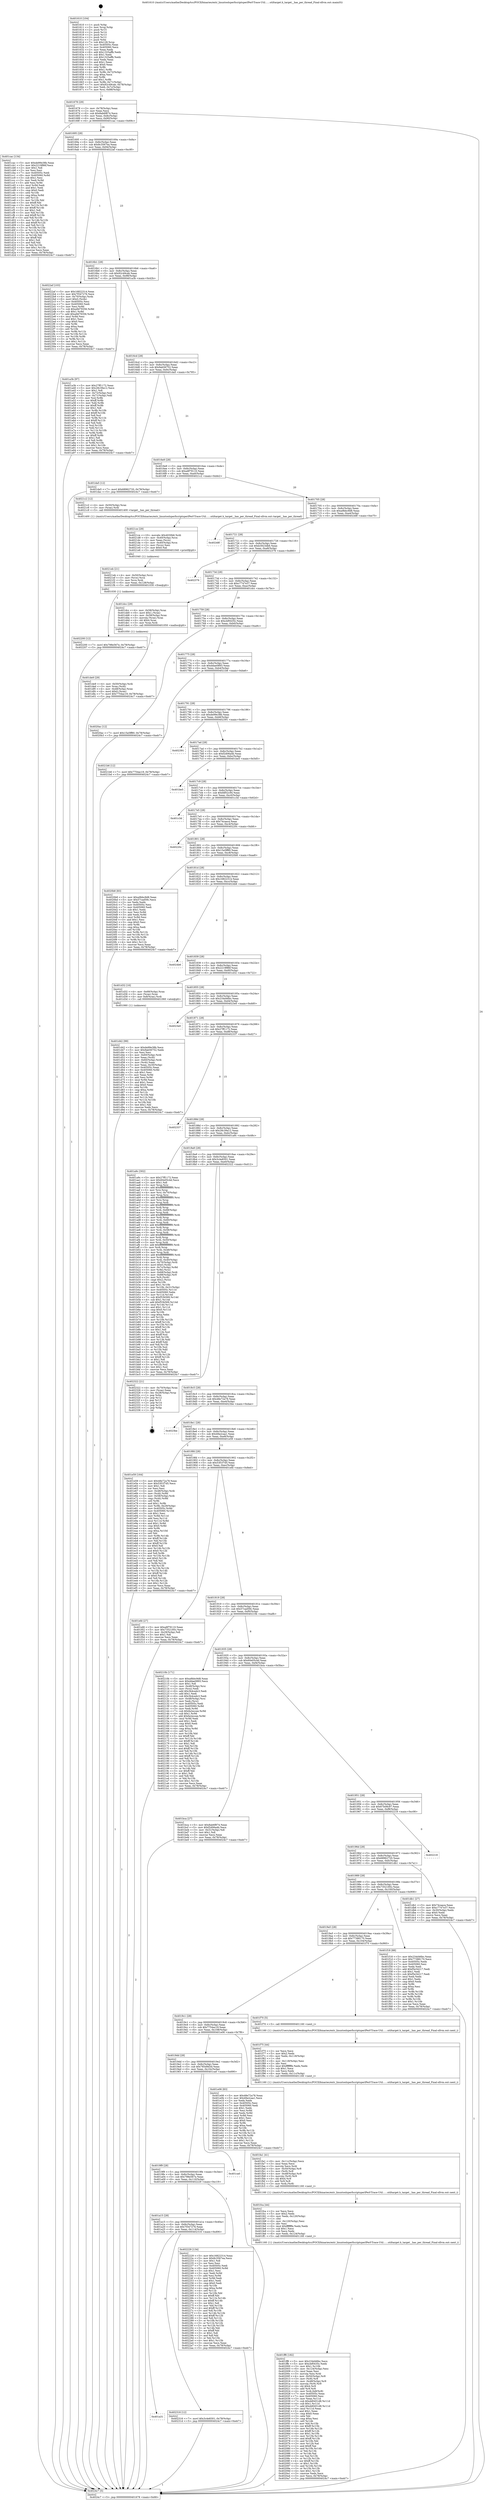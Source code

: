 digraph "0x401610" {
  label = "0x401610 (/mnt/c/Users/mathe/Desktop/tcc/POCII/binaries/extr_linuxtoolsperfscriptsperlPerf-Trace-Util......utiltarget.h_target__has_per_thread_Final-ollvm.out::main(0))"
  labelloc = "t"
  node[shape=record]

  Entry [label="",width=0.3,height=0.3,shape=circle,fillcolor=black,style=filled]
  "0x401678" [label="{
     0x401678 [29]\l
     | [instrs]\l
     &nbsp;&nbsp;0x401678 \<+3\>: mov -0x78(%rbp),%eax\l
     &nbsp;&nbsp;0x40167b \<+2\>: mov %eax,%ecx\l
     &nbsp;&nbsp;0x40167d \<+6\>: sub $0x8ab6f874,%ecx\l
     &nbsp;&nbsp;0x401683 \<+6\>: mov %eax,-0x8c(%rbp)\l
     &nbsp;&nbsp;0x401689 \<+6\>: mov %ecx,-0x90(%rbp)\l
     &nbsp;&nbsp;0x40168f \<+6\>: je 0000000000401cac \<main+0x69c\>\l
  }"]
  "0x401cac" [label="{
     0x401cac [134]\l
     | [instrs]\l
     &nbsp;&nbsp;0x401cac \<+5\>: mov $0xde99e38b,%eax\l
     &nbsp;&nbsp;0x401cb1 \<+5\>: mov $0x2219f86f,%ecx\l
     &nbsp;&nbsp;0x401cb6 \<+2\>: mov $0x1,%dl\l
     &nbsp;&nbsp;0x401cb8 \<+2\>: xor %esi,%esi\l
     &nbsp;&nbsp;0x401cba \<+7\>: mov 0x40505c,%edi\l
     &nbsp;&nbsp;0x401cc1 \<+8\>: mov 0x405060,%r8d\l
     &nbsp;&nbsp;0x401cc9 \<+3\>: sub $0x1,%esi\l
     &nbsp;&nbsp;0x401ccc \<+3\>: mov %edi,%r9d\l
     &nbsp;&nbsp;0x401ccf \<+3\>: add %esi,%r9d\l
     &nbsp;&nbsp;0x401cd2 \<+4\>: imul %r9d,%edi\l
     &nbsp;&nbsp;0x401cd6 \<+3\>: and $0x1,%edi\l
     &nbsp;&nbsp;0x401cd9 \<+3\>: cmp $0x0,%edi\l
     &nbsp;&nbsp;0x401cdc \<+4\>: sete %r10b\l
     &nbsp;&nbsp;0x401ce0 \<+4\>: cmp $0xa,%r8d\l
     &nbsp;&nbsp;0x401ce4 \<+4\>: setl %r11b\l
     &nbsp;&nbsp;0x401ce8 \<+3\>: mov %r10b,%bl\l
     &nbsp;&nbsp;0x401ceb \<+3\>: xor $0xff,%bl\l
     &nbsp;&nbsp;0x401cee \<+3\>: mov %r11b,%r14b\l
     &nbsp;&nbsp;0x401cf1 \<+4\>: xor $0xff,%r14b\l
     &nbsp;&nbsp;0x401cf5 \<+3\>: xor $0x1,%dl\l
     &nbsp;&nbsp;0x401cf8 \<+3\>: mov %bl,%r15b\l
     &nbsp;&nbsp;0x401cfb \<+4\>: and $0xff,%r15b\l
     &nbsp;&nbsp;0x401cff \<+3\>: and %dl,%r10b\l
     &nbsp;&nbsp;0x401d02 \<+3\>: mov %r14b,%r12b\l
     &nbsp;&nbsp;0x401d05 \<+4\>: and $0xff,%r12b\l
     &nbsp;&nbsp;0x401d09 \<+3\>: and %dl,%r11b\l
     &nbsp;&nbsp;0x401d0c \<+3\>: or %r10b,%r15b\l
     &nbsp;&nbsp;0x401d0f \<+3\>: or %r11b,%r12b\l
     &nbsp;&nbsp;0x401d12 \<+3\>: xor %r12b,%r15b\l
     &nbsp;&nbsp;0x401d15 \<+3\>: or %r14b,%bl\l
     &nbsp;&nbsp;0x401d18 \<+3\>: xor $0xff,%bl\l
     &nbsp;&nbsp;0x401d1b \<+3\>: or $0x1,%dl\l
     &nbsp;&nbsp;0x401d1e \<+2\>: and %dl,%bl\l
     &nbsp;&nbsp;0x401d20 \<+3\>: or %bl,%r15b\l
     &nbsp;&nbsp;0x401d23 \<+4\>: test $0x1,%r15b\l
     &nbsp;&nbsp;0x401d27 \<+3\>: cmovne %ecx,%eax\l
     &nbsp;&nbsp;0x401d2a \<+3\>: mov %eax,-0x78(%rbp)\l
     &nbsp;&nbsp;0x401d2d \<+5\>: jmp 00000000004024c7 \<main+0xeb7\>\l
  }"]
  "0x401695" [label="{
     0x401695 [28]\l
     | [instrs]\l
     &nbsp;&nbsp;0x401695 \<+5\>: jmp 000000000040169a \<main+0x8a\>\l
     &nbsp;&nbsp;0x40169a \<+6\>: mov -0x8c(%rbp),%eax\l
     &nbsp;&nbsp;0x4016a0 \<+5\>: sub $0x8c3567ea,%eax\l
     &nbsp;&nbsp;0x4016a5 \<+6\>: mov %eax,-0x94(%rbp)\l
     &nbsp;&nbsp;0x4016ab \<+6\>: je 00000000004022af \<main+0xc9f\>\l
  }"]
  Exit [label="",width=0.3,height=0.3,shape=circle,fillcolor=black,style=filled,peripheries=2]
  "0x4022af" [label="{
     0x4022af [103]\l
     | [instrs]\l
     &nbsp;&nbsp;0x4022af \<+5\>: mov $0x16822314,%eax\l
     &nbsp;&nbsp;0x4022b4 \<+5\>: mov $0x7f347276,%ecx\l
     &nbsp;&nbsp;0x4022b9 \<+4\>: mov -0x70(%rbp),%rdx\l
     &nbsp;&nbsp;0x4022bd \<+6\>: movl $0x0,(%rdx)\l
     &nbsp;&nbsp;0x4022c3 \<+7\>: mov 0x40505c,%esi\l
     &nbsp;&nbsp;0x4022ca \<+7\>: mov 0x405060,%edi\l
     &nbsp;&nbsp;0x4022d1 \<+3\>: mov %esi,%r8d\l
     &nbsp;&nbsp;0x4022d4 \<+7\>: sub $0xa9d79356,%r8d\l
     &nbsp;&nbsp;0x4022db \<+4\>: sub $0x1,%r8d\l
     &nbsp;&nbsp;0x4022df \<+7\>: add $0xa9d79356,%r8d\l
     &nbsp;&nbsp;0x4022e6 \<+4\>: imul %r8d,%esi\l
     &nbsp;&nbsp;0x4022ea \<+3\>: and $0x1,%esi\l
     &nbsp;&nbsp;0x4022ed \<+3\>: cmp $0x0,%esi\l
     &nbsp;&nbsp;0x4022f0 \<+4\>: sete %r9b\l
     &nbsp;&nbsp;0x4022f4 \<+3\>: cmp $0xa,%edi\l
     &nbsp;&nbsp;0x4022f7 \<+4\>: setl %r10b\l
     &nbsp;&nbsp;0x4022fb \<+3\>: mov %r9b,%r11b\l
     &nbsp;&nbsp;0x4022fe \<+3\>: and %r10b,%r11b\l
     &nbsp;&nbsp;0x402301 \<+3\>: xor %r10b,%r9b\l
     &nbsp;&nbsp;0x402304 \<+3\>: or %r9b,%r11b\l
     &nbsp;&nbsp;0x402307 \<+4\>: test $0x1,%r11b\l
     &nbsp;&nbsp;0x40230b \<+3\>: cmovne %ecx,%eax\l
     &nbsp;&nbsp;0x40230e \<+3\>: mov %eax,-0x78(%rbp)\l
     &nbsp;&nbsp;0x402311 \<+5\>: jmp 00000000004024c7 \<main+0xeb7\>\l
  }"]
  "0x4016b1" [label="{
     0x4016b1 [28]\l
     | [instrs]\l
     &nbsp;&nbsp;0x4016b1 \<+5\>: jmp 00000000004016b6 \<main+0xa6\>\l
     &nbsp;&nbsp;0x4016b6 \<+6\>: mov -0x8c(%rbp),%eax\l
     &nbsp;&nbsp;0x4016bc \<+5\>: sub $0x92c49cab,%eax\l
     &nbsp;&nbsp;0x4016c1 \<+6\>: mov %eax,-0x98(%rbp)\l
     &nbsp;&nbsp;0x4016c7 \<+6\>: je 0000000000401a3b \<main+0x42b\>\l
  }"]
  "0x401a31" [label="{
     0x401a31\l
  }", style=dashed]
  "0x401a3b" [label="{
     0x401a3b [97]\l
     | [instrs]\l
     &nbsp;&nbsp;0x401a3b \<+5\>: mov $0x27ff1172,%eax\l
     &nbsp;&nbsp;0x401a40 \<+5\>: mov $0x28c39a12,%ecx\l
     &nbsp;&nbsp;0x401a45 \<+2\>: mov $0x1,%dl\l
     &nbsp;&nbsp;0x401a47 \<+4\>: mov -0x72(%rbp),%sil\l
     &nbsp;&nbsp;0x401a4b \<+4\>: mov -0x71(%rbp),%dil\l
     &nbsp;&nbsp;0x401a4f \<+3\>: mov %sil,%r8b\l
     &nbsp;&nbsp;0x401a52 \<+4\>: xor $0xff,%r8b\l
     &nbsp;&nbsp;0x401a56 \<+3\>: mov %dil,%r9b\l
     &nbsp;&nbsp;0x401a59 \<+4\>: xor $0xff,%r9b\l
     &nbsp;&nbsp;0x401a5d \<+3\>: xor $0x1,%dl\l
     &nbsp;&nbsp;0x401a60 \<+3\>: mov %r8b,%r10b\l
     &nbsp;&nbsp;0x401a63 \<+4\>: and $0xff,%r10b\l
     &nbsp;&nbsp;0x401a67 \<+3\>: and %dl,%sil\l
     &nbsp;&nbsp;0x401a6a \<+3\>: mov %r9b,%r11b\l
     &nbsp;&nbsp;0x401a6d \<+4\>: and $0xff,%r11b\l
     &nbsp;&nbsp;0x401a71 \<+3\>: and %dl,%dil\l
     &nbsp;&nbsp;0x401a74 \<+3\>: or %sil,%r10b\l
     &nbsp;&nbsp;0x401a77 \<+3\>: or %dil,%r11b\l
     &nbsp;&nbsp;0x401a7a \<+3\>: xor %r11b,%r10b\l
     &nbsp;&nbsp;0x401a7d \<+3\>: or %r9b,%r8b\l
     &nbsp;&nbsp;0x401a80 \<+4\>: xor $0xff,%r8b\l
     &nbsp;&nbsp;0x401a84 \<+3\>: or $0x1,%dl\l
     &nbsp;&nbsp;0x401a87 \<+3\>: and %dl,%r8b\l
     &nbsp;&nbsp;0x401a8a \<+3\>: or %r8b,%r10b\l
     &nbsp;&nbsp;0x401a8d \<+4\>: test $0x1,%r10b\l
     &nbsp;&nbsp;0x401a91 \<+3\>: cmovne %ecx,%eax\l
     &nbsp;&nbsp;0x401a94 \<+3\>: mov %eax,-0x78(%rbp)\l
     &nbsp;&nbsp;0x401a97 \<+5\>: jmp 00000000004024c7 \<main+0xeb7\>\l
  }"]
  "0x4016cd" [label="{
     0x4016cd [28]\l
     | [instrs]\l
     &nbsp;&nbsp;0x4016cd \<+5\>: jmp 00000000004016d2 \<main+0xc2\>\l
     &nbsp;&nbsp;0x4016d2 \<+6\>: mov -0x8c(%rbp),%eax\l
     &nbsp;&nbsp;0x4016d8 \<+5\>: sub $0x9ab56752,%eax\l
     &nbsp;&nbsp;0x4016dd \<+6\>: mov %eax,-0x9c(%rbp)\l
     &nbsp;&nbsp;0x4016e3 \<+6\>: je 0000000000401da5 \<main+0x795\>\l
  }"]
  "0x4024c7" [label="{
     0x4024c7 [5]\l
     | [instrs]\l
     &nbsp;&nbsp;0x4024c7 \<+5\>: jmp 0000000000401678 \<main+0x68\>\l
  }"]
  "0x401610" [label="{
     0x401610 [104]\l
     | [instrs]\l
     &nbsp;&nbsp;0x401610 \<+1\>: push %rbp\l
     &nbsp;&nbsp;0x401611 \<+3\>: mov %rsp,%rbp\l
     &nbsp;&nbsp;0x401614 \<+2\>: push %r15\l
     &nbsp;&nbsp;0x401616 \<+2\>: push %r14\l
     &nbsp;&nbsp;0x401618 \<+2\>: push %r13\l
     &nbsp;&nbsp;0x40161a \<+2\>: push %r12\l
     &nbsp;&nbsp;0x40161c \<+1\>: push %rbx\l
     &nbsp;&nbsp;0x40161d \<+7\>: sub $0x128,%rsp\l
     &nbsp;&nbsp;0x401624 \<+7\>: mov 0x40505c,%eax\l
     &nbsp;&nbsp;0x40162b \<+7\>: mov 0x405060,%ecx\l
     &nbsp;&nbsp;0x401632 \<+2\>: mov %eax,%edx\l
     &nbsp;&nbsp;0x401634 \<+6\>: add $0x1325affb,%edx\l
     &nbsp;&nbsp;0x40163a \<+3\>: sub $0x1,%edx\l
     &nbsp;&nbsp;0x40163d \<+6\>: sub $0x1325affb,%edx\l
     &nbsp;&nbsp;0x401643 \<+3\>: imul %edx,%eax\l
     &nbsp;&nbsp;0x401646 \<+3\>: and $0x1,%eax\l
     &nbsp;&nbsp;0x401649 \<+3\>: cmp $0x0,%eax\l
     &nbsp;&nbsp;0x40164c \<+4\>: sete %r8b\l
     &nbsp;&nbsp;0x401650 \<+4\>: and $0x1,%r8b\l
     &nbsp;&nbsp;0x401654 \<+4\>: mov %r8b,-0x72(%rbp)\l
     &nbsp;&nbsp;0x401658 \<+3\>: cmp $0xa,%ecx\l
     &nbsp;&nbsp;0x40165b \<+4\>: setl %r8b\l
     &nbsp;&nbsp;0x40165f \<+4\>: and $0x1,%r8b\l
     &nbsp;&nbsp;0x401663 \<+4\>: mov %r8b,-0x71(%rbp)\l
     &nbsp;&nbsp;0x401667 \<+7\>: movl $0x92c49cab,-0x78(%rbp)\l
     &nbsp;&nbsp;0x40166e \<+3\>: mov %edi,-0x7c(%rbp)\l
     &nbsp;&nbsp;0x401671 \<+7\>: mov %rsi,-0x88(%rbp)\l
  }"]
  "0x402316" [label="{
     0x402316 [12]\l
     | [instrs]\l
     &nbsp;&nbsp;0x402316 \<+7\>: movl $0x3c4e8301,-0x78(%rbp)\l
     &nbsp;&nbsp;0x40231d \<+5\>: jmp 00000000004024c7 \<main+0xeb7\>\l
  }"]
  "0x401da5" [label="{
     0x401da5 [12]\l
     | [instrs]\l
     &nbsp;&nbsp;0x401da5 \<+7\>: movl $0x68962720,-0x78(%rbp)\l
     &nbsp;&nbsp;0x401dac \<+5\>: jmp 00000000004024c7 \<main+0xeb7\>\l
  }"]
  "0x4016e9" [label="{
     0x4016e9 [28]\l
     | [instrs]\l
     &nbsp;&nbsp;0x4016e9 \<+5\>: jmp 00000000004016ee \<main+0xde\>\l
     &nbsp;&nbsp;0x4016ee \<+6\>: mov -0x8c(%rbp),%eax\l
     &nbsp;&nbsp;0x4016f4 \<+5\>: sub $0xa8f79110,%eax\l
     &nbsp;&nbsp;0x4016f9 \<+6\>: mov %eax,-0xa0(%rbp)\l
     &nbsp;&nbsp;0x4016ff \<+6\>: je 00000000004021c2 \<main+0xbb2\>\l
  }"]
  "0x401a15" [label="{
     0x401a15 [28]\l
     | [instrs]\l
     &nbsp;&nbsp;0x401a15 \<+5\>: jmp 0000000000401a1a \<main+0x40a\>\l
     &nbsp;&nbsp;0x401a1a \<+6\>: mov -0x8c(%rbp),%eax\l
     &nbsp;&nbsp;0x401a20 \<+5\>: sub $0x7f347276,%eax\l
     &nbsp;&nbsp;0x401a25 \<+6\>: mov %eax,-0x114(%rbp)\l
     &nbsp;&nbsp;0x401a2b \<+6\>: je 0000000000402316 \<main+0xd06\>\l
  }"]
  "0x4021c2" [label="{
     0x4021c2 [12]\l
     | [instrs]\l
     &nbsp;&nbsp;0x4021c2 \<+4\>: mov -0x50(%rbp),%rax\l
     &nbsp;&nbsp;0x4021c6 \<+3\>: mov (%rax),%rdi\l
     &nbsp;&nbsp;0x4021c9 \<+5\>: call 0000000000401400 \<target__has_per_thread\>\l
     | [calls]\l
     &nbsp;&nbsp;0x401400 \{1\} (/mnt/c/Users/mathe/Desktop/tcc/POCII/binaries/extr_linuxtoolsperfscriptsperlPerf-Trace-Util......utiltarget.h_target__has_per_thread_Final-ollvm.out::target__has_per_thread)\l
  }"]
  "0x401705" [label="{
     0x401705 [28]\l
     | [instrs]\l
     &nbsp;&nbsp;0x401705 \<+5\>: jmp 000000000040170a \<main+0xfa\>\l
     &nbsp;&nbsp;0x40170a \<+6\>: mov -0x8c(%rbp),%eax\l
     &nbsp;&nbsp;0x401710 \<+5\>: sub $0xa9bbc9d8,%eax\l
     &nbsp;&nbsp;0x401715 \<+6\>: mov %eax,-0xa4(%rbp)\l
     &nbsp;&nbsp;0x40171b \<+6\>: je 000000000040248f \<main+0xe7f\>\l
  }"]
  "0x402229" [label="{
     0x402229 [134]\l
     | [instrs]\l
     &nbsp;&nbsp;0x402229 \<+5\>: mov $0x16822314,%eax\l
     &nbsp;&nbsp;0x40222e \<+5\>: mov $0x8c3567ea,%ecx\l
     &nbsp;&nbsp;0x402233 \<+2\>: mov $0x1,%dl\l
     &nbsp;&nbsp;0x402235 \<+2\>: xor %esi,%esi\l
     &nbsp;&nbsp;0x402237 \<+7\>: mov 0x40505c,%edi\l
     &nbsp;&nbsp;0x40223e \<+8\>: mov 0x405060,%r8d\l
     &nbsp;&nbsp;0x402246 \<+3\>: sub $0x1,%esi\l
     &nbsp;&nbsp;0x402249 \<+3\>: mov %edi,%r9d\l
     &nbsp;&nbsp;0x40224c \<+3\>: add %esi,%r9d\l
     &nbsp;&nbsp;0x40224f \<+4\>: imul %r9d,%edi\l
     &nbsp;&nbsp;0x402253 \<+3\>: and $0x1,%edi\l
     &nbsp;&nbsp;0x402256 \<+3\>: cmp $0x0,%edi\l
     &nbsp;&nbsp;0x402259 \<+4\>: sete %r10b\l
     &nbsp;&nbsp;0x40225d \<+4\>: cmp $0xa,%r8d\l
     &nbsp;&nbsp;0x402261 \<+4\>: setl %r11b\l
     &nbsp;&nbsp;0x402265 \<+3\>: mov %r10b,%bl\l
     &nbsp;&nbsp;0x402268 \<+3\>: xor $0xff,%bl\l
     &nbsp;&nbsp;0x40226b \<+3\>: mov %r11b,%r14b\l
     &nbsp;&nbsp;0x40226e \<+4\>: xor $0xff,%r14b\l
     &nbsp;&nbsp;0x402272 \<+3\>: xor $0x1,%dl\l
     &nbsp;&nbsp;0x402275 \<+3\>: mov %bl,%r15b\l
     &nbsp;&nbsp;0x402278 \<+4\>: and $0xff,%r15b\l
     &nbsp;&nbsp;0x40227c \<+3\>: and %dl,%r10b\l
     &nbsp;&nbsp;0x40227f \<+3\>: mov %r14b,%r12b\l
     &nbsp;&nbsp;0x402282 \<+4\>: and $0xff,%r12b\l
     &nbsp;&nbsp;0x402286 \<+3\>: and %dl,%r11b\l
     &nbsp;&nbsp;0x402289 \<+3\>: or %r10b,%r15b\l
     &nbsp;&nbsp;0x40228c \<+3\>: or %r11b,%r12b\l
     &nbsp;&nbsp;0x40228f \<+3\>: xor %r12b,%r15b\l
     &nbsp;&nbsp;0x402292 \<+3\>: or %r14b,%bl\l
     &nbsp;&nbsp;0x402295 \<+3\>: xor $0xff,%bl\l
     &nbsp;&nbsp;0x402298 \<+3\>: or $0x1,%dl\l
     &nbsp;&nbsp;0x40229b \<+2\>: and %dl,%bl\l
     &nbsp;&nbsp;0x40229d \<+3\>: or %bl,%r15b\l
     &nbsp;&nbsp;0x4022a0 \<+4\>: test $0x1,%r15b\l
     &nbsp;&nbsp;0x4022a4 \<+3\>: cmovne %ecx,%eax\l
     &nbsp;&nbsp;0x4022a7 \<+3\>: mov %eax,-0x78(%rbp)\l
     &nbsp;&nbsp;0x4022aa \<+5\>: jmp 00000000004024c7 \<main+0xeb7\>\l
  }"]
  "0x40248f" [label="{
     0x40248f\l
  }", style=dashed]
  "0x401721" [label="{
     0x401721 [28]\l
     | [instrs]\l
     &nbsp;&nbsp;0x401721 \<+5\>: jmp 0000000000401726 \<main+0x116\>\l
     &nbsp;&nbsp;0x401726 \<+6\>: mov -0x8c(%rbp),%eax\l
     &nbsp;&nbsp;0x40172c \<+5\>: sub $0xb3923db6,%eax\l
     &nbsp;&nbsp;0x401731 \<+6\>: mov %eax,-0xa8(%rbp)\l
     &nbsp;&nbsp;0x401737 \<+6\>: je 0000000000402376 \<main+0xd66\>\l
  }"]
  "0x4019f9" [label="{
     0x4019f9 [28]\l
     | [instrs]\l
     &nbsp;&nbsp;0x4019f9 \<+5\>: jmp 00000000004019fe \<main+0x3ee\>\l
     &nbsp;&nbsp;0x4019fe \<+6\>: mov -0x8c(%rbp),%eax\l
     &nbsp;&nbsp;0x401a04 \<+5\>: sub $0x798e567e,%eax\l
     &nbsp;&nbsp;0x401a09 \<+6\>: mov %eax,-0x110(%rbp)\l
     &nbsp;&nbsp;0x401a0f \<+6\>: je 0000000000402229 \<main+0xc19\>\l
  }"]
  "0x402376" [label="{
     0x402376\l
  }", style=dashed]
  "0x40173d" [label="{
     0x40173d [28]\l
     | [instrs]\l
     &nbsp;&nbsp;0x40173d \<+5\>: jmp 0000000000401742 \<main+0x132\>\l
     &nbsp;&nbsp;0x401742 \<+6\>: mov -0x8c(%rbp),%eax\l
     &nbsp;&nbsp;0x401748 \<+5\>: sub $0xc7747e37,%eax\l
     &nbsp;&nbsp;0x40174d \<+6\>: mov %eax,-0xac(%rbp)\l
     &nbsp;&nbsp;0x401753 \<+6\>: je 0000000000401dcc \<main+0x7bc\>\l
  }"]
  "0x401ca0" [label="{
     0x401ca0\l
  }", style=dashed]
  "0x401dcc" [label="{
     0x401dcc [29]\l
     | [instrs]\l
     &nbsp;&nbsp;0x401dcc \<+4\>: mov -0x58(%rbp),%rax\l
     &nbsp;&nbsp;0x401dd0 \<+6\>: movl $0x1,(%rax)\l
     &nbsp;&nbsp;0x401dd6 \<+4\>: mov -0x58(%rbp),%rax\l
     &nbsp;&nbsp;0x401dda \<+3\>: movslq (%rax),%rax\l
     &nbsp;&nbsp;0x401ddd \<+4\>: shl $0x4,%rax\l
     &nbsp;&nbsp;0x401de1 \<+3\>: mov %rax,%rdi\l
     &nbsp;&nbsp;0x401de4 \<+5\>: call 0000000000401050 \<malloc@plt\>\l
     | [calls]\l
     &nbsp;&nbsp;0x401050 \{1\} (unknown)\l
  }"]
  "0x401759" [label="{
     0x401759 [28]\l
     | [instrs]\l
     &nbsp;&nbsp;0x401759 \<+5\>: jmp 000000000040175e \<main+0x14e\>\l
     &nbsp;&nbsp;0x40175e \<+6\>: mov -0x8c(%rbp),%eax\l
     &nbsp;&nbsp;0x401764 \<+5\>: sub $0xcbf0435c,%eax\l
     &nbsp;&nbsp;0x401769 \<+6\>: mov %eax,-0xb0(%rbp)\l
     &nbsp;&nbsp;0x40176f \<+6\>: je 00000000004020ac \<main+0xa9c\>\l
  }"]
  "0x402200" [label="{
     0x402200 [12]\l
     | [instrs]\l
     &nbsp;&nbsp;0x402200 \<+7\>: movl $0x798e567e,-0x78(%rbp)\l
     &nbsp;&nbsp;0x402207 \<+5\>: jmp 00000000004024c7 \<main+0xeb7\>\l
  }"]
  "0x4020ac" [label="{
     0x4020ac [12]\l
     | [instrs]\l
     &nbsp;&nbsp;0x4020ac \<+7\>: movl $0x15a5ff80,-0x78(%rbp)\l
     &nbsp;&nbsp;0x4020b3 \<+5\>: jmp 00000000004024c7 \<main+0xeb7\>\l
  }"]
  "0x401775" [label="{
     0x401775 [28]\l
     | [instrs]\l
     &nbsp;&nbsp;0x401775 \<+5\>: jmp 000000000040177a \<main+0x16a\>\l
     &nbsp;&nbsp;0x40177a \<+6\>: mov -0x8c(%rbp),%eax\l
     &nbsp;&nbsp;0x401780 \<+5\>: sub $0xddae0893,%eax\l
     &nbsp;&nbsp;0x401785 \<+6\>: mov %eax,-0xb4(%rbp)\l
     &nbsp;&nbsp;0x40178b \<+6\>: je 00000000004021b6 \<main+0xba6\>\l
  }"]
  "0x4021eb" [label="{
     0x4021eb [21]\l
     | [instrs]\l
     &nbsp;&nbsp;0x4021eb \<+4\>: mov -0x50(%rbp),%rcx\l
     &nbsp;&nbsp;0x4021ef \<+3\>: mov (%rcx),%rcx\l
     &nbsp;&nbsp;0x4021f2 \<+3\>: mov %rcx,%rdi\l
     &nbsp;&nbsp;0x4021f5 \<+6\>: mov %eax,-0x128(%rbp)\l
     &nbsp;&nbsp;0x4021fb \<+5\>: call 0000000000401030 \<free@plt\>\l
     | [calls]\l
     &nbsp;&nbsp;0x401030 \{1\} (unknown)\l
  }"]
  "0x4021b6" [label="{
     0x4021b6 [12]\l
     | [instrs]\l
     &nbsp;&nbsp;0x4021b6 \<+7\>: movl $0x7754ac19,-0x78(%rbp)\l
     &nbsp;&nbsp;0x4021bd \<+5\>: jmp 00000000004024c7 \<main+0xeb7\>\l
  }"]
  "0x401791" [label="{
     0x401791 [28]\l
     | [instrs]\l
     &nbsp;&nbsp;0x401791 \<+5\>: jmp 0000000000401796 \<main+0x186\>\l
     &nbsp;&nbsp;0x401796 \<+6\>: mov -0x8c(%rbp),%eax\l
     &nbsp;&nbsp;0x40179c \<+5\>: sub $0xde99e38b,%eax\l
     &nbsp;&nbsp;0x4017a1 \<+6\>: mov %eax,-0xb8(%rbp)\l
     &nbsp;&nbsp;0x4017a7 \<+6\>: je 0000000000402391 \<main+0xd81\>\l
  }"]
  "0x4021ce" [label="{
     0x4021ce [29]\l
     | [instrs]\l
     &nbsp;&nbsp;0x4021ce \<+10\>: movabs $0x4030b6,%rdi\l
     &nbsp;&nbsp;0x4021d8 \<+4\>: mov -0x40(%rbp),%rcx\l
     &nbsp;&nbsp;0x4021dc \<+2\>: mov %eax,(%rcx)\l
     &nbsp;&nbsp;0x4021de \<+4\>: mov -0x40(%rbp),%rcx\l
     &nbsp;&nbsp;0x4021e2 \<+2\>: mov (%rcx),%esi\l
     &nbsp;&nbsp;0x4021e4 \<+2\>: mov $0x0,%al\l
     &nbsp;&nbsp;0x4021e6 \<+5\>: call 0000000000401040 \<printf@plt\>\l
     | [calls]\l
     &nbsp;&nbsp;0x401040 \{1\} (unknown)\l
  }"]
  "0x402391" [label="{
     0x402391\l
  }", style=dashed]
  "0x4017ad" [label="{
     0x4017ad [28]\l
     | [instrs]\l
     &nbsp;&nbsp;0x4017ad \<+5\>: jmp 00000000004017b2 \<main+0x1a2\>\l
     &nbsp;&nbsp;0x4017b2 \<+6\>: mov -0x8c(%rbp),%eax\l
     &nbsp;&nbsp;0x4017b8 \<+5\>: sub $0xf2d06a4b,%eax\l
     &nbsp;&nbsp;0x4017bd \<+6\>: mov %eax,-0xbc(%rbp)\l
     &nbsp;&nbsp;0x4017c3 \<+6\>: je 0000000000401be5 \<main+0x5d5\>\l
  }"]
  "0x401ff6" [label="{
     0x401ff6 [182]\l
     | [instrs]\l
     &nbsp;&nbsp;0x401ff6 \<+5\>: mov $0x234d46bc,%ecx\l
     &nbsp;&nbsp;0x401ffb \<+5\>: mov $0xcbf0435c,%edx\l
     &nbsp;&nbsp;0x402000 \<+3\>: mov $0x1,%r10b\l
     &nbsp;&nbsp;0x402003 \<+6\>: mov -0x124(%rbp),%esi\l
     &nbsp;&nbsp;0x402009 \<+3\>: imul %eax,%esi\l
     &nbsp;&nbsp;0x40200c \<+3\>: movslq %esi,%rdi\l
     &nbsp;&nbsp;0x40200f \<+4\>: mov -0x50(%rbp),%r8\l
     &nbsp;&nbsp;0x402013 \<+3\>: mov (%r8),%r8\l
     &nbsp;&nbsp;0x402016 \<+4\>: mov -0x48(%rbp),%r9\l
     &nbsp;&nbsp;0x40201a \<+3\>: movslq (%r9),%r9\l
     &nbsp;&nbsp;0x40201d \<+4\>: shl $0x4,%r9\l
     &nbsp;&nbsp;0x402021 \<+3\>: add %r9,%r8\l
     &nbsp;&nbsp;0x402024 \<+4\>: mov %rdi,0x8(%r8)\l
     &nbsp;&nbsp;0x402028 \<+7\>: mov 0x40505c,%eax\l
     &nbsp;&nbsp;0x40202f \<+7\>: mov 0x405060,%esi\l
     &nbsp;&nbsp;0x402036 \<+3\>: mov %eax,%r11d\l
     &nbsp;&nbsp;0x402039 \<+7\>: sub $0xdd0451d8,%r11d\l
     &nbsp;&nbsp;0x402040 \<+4\>: sub $0x1,%r11d\l
     &nbsp;&nbsp;0x402044 \<+7\>: add $0xdd0451d8,%r11d\l
     &nbsp;&nbsp;0x40204b \<+4\>: imul %r11d,%eax\l
     &nbsp;&nbsp;0x40204f \<+3\>: and $0x1,%eax\l
     &nbsp;&nbsp;0x402052 \<+3\>: cmp $0x0,%eax\l
     &nbsp;&nbsp;0x402055 \<+3\>: sete %bl\l
     &nbsp;&nbsp;0x402058 \<+3\>: cmp $0xa,%esi\l
     &nbsp;&nbsp;0x40205b \<+4\>: setl %r14b\l
     &nbsp;&nbsp;0x40205f \<+3\>: mov %bl,%r15b\l
     &nbsp;&nbsp;0x402062 \<+4\>: xor $0xff,%r15b\l
     &nbsp;&nbsp;0x402066 \<+3\>: mov %r14b,%r12b\l
     &nbsp;&nbsp;0x402069 \<+4\>: xor $0xff,%r12b\l
     &nbsp;&nbsp;0x40206d \<+4\>: xor $0x1,%r10b\l
     &nbsp;&nbsp;0x402071 \<+3\>: mov %r15b,%r13b\l
     &nbsp;&nbsp;0x402074 \<+4\>: and $0xff,%r13b\l
     &nbsp;&nbsp;0x402078 \<+3\>: and %r10b,%bl\l
     &nbsp;&nbsp;0x40207b \<+3\>: mov %r12b,%al\l
     &nbsp;&nbsp;0x40207e \<+2\>: and $0xff,%al\l
     &nbsp;&nbsp;0x402080 \<+3\>: and %r10b,%r14b\l
     &nbsp;&nbsp;0x402083 \<+3\>: or %bl,%r13b\l
     &nbsp;&nbsp;0x402086 \<+3\>: or %r14b,%al\l
     &nbsp;&nbsp;0x402089 \<+3\>: xor %al,%r13b\l
     &nbsp;&nbsp;0x40208c \<+3\>: or %r12b,%r15b\l
     &nbsp;&nbsp;0x40208f \<+4\>: xor $0xff,%r15b\l
     &nbsp;&nbsp;0x402093 \<+4\>: or $0x1,%r10b\l
     &nbsp;&nbsp;0x402097 \<+3\>: and %r10b,%r15b\l
     &nbsp;&nbsp;0x40209a \<+3\>: or %r15b,%r13b\l
     &nbsp;&nbsp;0x40209d \<+4\>: test $0x1,%r13b\l
     &nbsp;&nbsp;0x4020a1 \<+3\>: cmovne %edx,%ecx\l
     &nbsp;&nbsp;0x4020a4 \<+3\>: mov %ecx,-0x78(%rbp)\l
     &nbsp;&nbsp;0x4020a7 \<+5\>: jmp 00000000004024c7 \<main+0xeb7\>\l
  }"]
  "0x401be5" [label="{
     0x401be5\l
  }", style=dashed]
  "0x4017c9" [label="{
     0x4017c9 [28]\l
     | [instrs]\l
     &nbsp;&nbsp;0x4017c9 \<+5\>: jmp 00000000004017ce \<main+0x1be\>\l
     &nbsp;&nbsp;0x4017ce \<+6\>: mov -0x8c(%rbp),%eax\l
     &nbsp;&nbsp;0x4017d4 \<+5\>: sub $0xfdf52c94,%eax\l
     &nbsp;&nbsp;0x4017d9 \<+6\>: mov %eax,-0xc0(%rbp)\l
     &nbsp;&nbsp;0x4017df \<+6\>: je 0000000000401c3d \<main+0x62d\>\l
  }"]
  "0x401fca" [label="{
     0x401fca [44]\l
     | [instrs]\l
     &nbsp;&nbsp;0x401fca \<+2\>: xor %ecx,%ecx\l
     &nbsp;&nbsp;0x401fcc \<+5\>: mov $0x2,%edx\l
     &nbsp;&nbsp;0x401fd1 \<+6\>: mov %edx,-0x120(%rbp)\l
     &nbsp;&nbsp;0x401fd7 \<+1\>: cltd\l
     &nbsp;&nbsp;0x401fd8 \<+6\>: mov -0x120(%rbp),%esi\l
     &nbsp;&nbsp;0x401fde \<+2\>: idiv %esi\l
     &nbsp;&nbsp;0x401fe0 \<+6\>: imul $0xfffffffe,%edx,%edx\l
     &nbsp;&nbsp;0x401fe6 \<+3\>: sub $0x1,%ecx\l
     &nbsp;&nbsp;0x401fe9 \<+2\>: sub %ecx,%edx\l
     &nbsp;&nbsp;0x401feb \<+6\>: mov %edx,-0x124(%rbp)\l
     &nbsp;&nbsp;0x401ff1 \<+5\>: call 0000000000401160 \<next_i\>\l
     | [calls]\l
     &nbsp;&nbsp;0x401160 \{1\} (/mnt/c/Users/mathe/Desktop/tcc/POCII/binaries/extr_linuxtoolsperfscriptsperlPerf-Trace-Util......utiltarget.h_target__has_per_thread_Final-ollvm.out::next_i)\l
  }"]
  "0x401c3d" [label="{
     0x401c3d\l
  }", style=dashed]
  "0x4017e5" [label="{
     0x4017e5 [28]\l
     | [instrs]\l
     &nbsp;&nbsp;0x4017e5 \<+5\>: jmp 00000000004017ea \<main+0x1da\>\l
     &nbsp;&nbsp;0x4017ea \<+6\>: mov -0x8c(%rbp),%eax\l
     &nbsp;&nbsp;0x4017f0 \<+5\>: sub $0x74caaca,%eax\l
     &nbsp;&nbsp;0x4017f5 \<+6\>: mov %eax,-0xc4(%rbp)\l
     &nbsp;&nbsp;0x4017fb \<+6\>: je 000000000040220c \<main+0xbfc\>\l
  }"]
  "0x401fa1" [label="{
     0x401fa1 [41]\l
     | [instrs]\l
     &nbsp;&nbsp;0x401fa1 \<+6\>: mov -0x11c(%rbp),%ecx\l
     &nbsp;&nbsp;0x401fa7 \<+3\>: imul %eax,%ecx\l
     &nbsp;&nbsp;0x401faa \<+3\>: movslq %ecx,%rdi\l
     &nbsp;&nbsp;0x401fad \<+4\>: mov -0x50(%rbp),%r8\l
     &nbsp;&nbsp;0x401fb1 \<+3\>: mov (%r8),%r8\l
     &nbsp;&nbsp;0x401fb4 \<+4\>: mov -0x48(%rbp),%r9\l
     &nbsp;&nbsp;0x401fb8 \<+3\>: movslq (%r9),%r9\l
     &nbsp;&nbsp;0x401fbb \<+4\>: shl $0x4,%r9\l
     &nbsp;&nbsp;0x401fbf \<+3\>: add %r9,%r8\l
     &nbsp;&nbsp;0x401fc2 \<+3\>: mov %rdi,(%r8)\l
     &nbsp;&nbsp;0x401fc5 \<+5\>: call 0000000000401160 \<next_i\>\l
     | [calls]\l
     &nbsp;&nbsp;0x401160 \{1\} (/mnt/c/Users/mathe/Desktop/tcc/POCII/binaries/extr_linuxtoolsperfscriptsperlPerf-Trace-Util......utiltarget.h_target__has_per_thread_Final-ollvm.out::next_i)\l
  }"]
  "0x40220c" [label="{
     0x40220c\l
  }", style=dashed]
  "0x401801" [label="{
     0x401801 [28]\l
     | [instrs]\l
     &nbsp;&nbsp;0x401801 \<+5\>: jmp 0000000000401806 \<main+0x1f6\>\l
     &nbsp;&nbsp;0x401806 \<+6\>: mov -0x8c(%rbp),%eax\l
     &nbsp;&nbsp;0x40180c \<+5\>: sub $0x15a5ff80,%eax\l
     &nbsp;&nbsp;0x401811 \<+6\>: mov %eax,-0xc8(%rbp)\l
     &nbsp;&nbsp;0x401817 \<+6\>: je 00000000004020b8 \<main+0xaa8\>\l
  }"]
  "0x401f75" [label="{
     0x401f75 [44]\l
     | [instrs]\l
     &nbsp;&nbsp;0x401f75 \<+2\>: xor %ecx,%ecx\l
     &nbsp;&nbsp;0x401f77 \<+5\>: mov $0x2,%edx\l
     &nbsp;&nbsp;0x401f7c \<+6\>: mov %edx,-0x118(%rbp)\l
     &nbsp;&nbsp;0x401f82 \<+1\>: cltd\l
     &nbsp;&nbsp;0x401f83 \<+6\>: mov -0x118(%rbp),%esi\l
     &nbsp;&nbsp;0x401f89 \<+2\>: idiv %esi\l
     &nbsp;&nbsp;0x401f8b \<+6\>: imul $0xfffffffe,%edx,%edx\l
     &nbsp;&nbsp;0x401f91 \<+3\>: sub $0x1,%ecx\l
     &nbsp;&nbsp;0x401f94 \<+2\>: sub %ecx,%edx\l
     &nbsp;&nbsp;0x401f96 \<+6\>: mov %edx,-0x11c(%rbp)\l
     &nbsp;&nbsp;0x401f9c \<+5\>: call 0000000000401160 \<next_i\>\l
     | [calls]\l
     &nbsp;&nbsp;0x401160 \{1\} (/mnt/c/Users/mathe/Desktop/tcc/POCII/binaries/extr_linuxtoolsperfscriptsperlPerf-Trace-Util......utiltarget.h_target__has_per_thread_Final-ollvm.out::next_i)\l
  }"]
  "0x4020b8" [label="{
     0x4020b8 [83]\l
     | [instrs]\l
     &nbsp;&nbsp;0x4020b8 \<+5\>: mov $0xa9bbc9d8,%eax\l
     &nbsp;&nbsp;0x4020bd \<+5\>: mov $0x57cad59c,%ecx\l
     &nbsp;&nbsp;0x4020c2 \<+2\>: xor %edx,%edx\l
     &nbsp;&nbsp;0x4020c4 \<+7\>: mov 0x40505c,%esi\l
     &nbsp;&nbsp;0x4020cb \<+7\>: mov 0x405060,%edi\l
     &nbsp;&nbsp;0x4020d2 \<+3\>: sub $0x1,%edx\l
     &nbsp;&nbsp;0x4020d5 \<+3\>: mov %esi,%r8d\l
     &nbsp;&nbsp;0x4020d8 \<+3\>: add %edx,%r8d\l
     &nbsp;&nbsp;0x4020db \<+4\>: imul %r8d,%esi\l
     &nbsp;&nbsp;0x4020df \<+3\>: and $0x1,%esi\l
     &nbsp;&nbsp;0x4020e2 \<+3\>: cmp $0x0,%esi\l
     &nbsp;&nbsp;0x4020e5 \<+4\>: sete %r9b\l
     &nbsp;&nbsp;0x4020e9 \<+3\>: cmp $0xa,%edi\l
     &nbsp;&nbsp;0x4020ec \<+4\>: setl %r10b\l
     &nbsp;&nbsp;0x4020f0 \<+3\>: mov %r9b,%r11b\l
     &nbsp;&nbsp;0x4020f3 \<+3\>: and %r10b,%r11b\l
     &nbsp;&nbsp;0x4020f6 \<+3\>: xor %r10b,%r9b\l
     &nbsp;&nbsp;0x4020f9 \<+3\>: or %r9b,%r11b\l
     &nbsp;&nbsp;0x4020fc \<+4\>: test $0x1,%r11b\l
     &nbsp;&nbsp;0x402100 \<+3\>: cmovne %ecx,%eax\l
     &nbsp;&nbsp;0x402103 \<+3\>: mov %eax,-0x78(%rbp)\l
     &nbsp;&nbsp;0x402106 \<+5\>: jmp 00000000004024c7 \<main+0xeb7\>\l
  }"]
  "0x40181d" [label="{
     0x40181d [28]\l
     | [instrs]\l
     &nbsp;&nbsp;0x40181d \<+5\>: jmp 0000000000401822 \<main+0x212\>\l
     &nbsp;&nbsp;0x401822 \<+6\>: mov -0x8c(%rbp),%eax\l
     &nbsp;&nbsp;0x401828 \<+5\>: sub $0x16822314,%eax\l
     &nbsp;&nbsp;0x40182d \<+6\>: mov %eax,-0xcc(%rbp)\l
     &nbsp;&nbsp;0x401833 \<+6\>: je 00000000004024b6 \<main+0xea6\>\l
  }"]
  "0x4019dd" [label="{
     0x4019dd [28]\l
     | [instrs]\l
     &nbsp;&nbsp;0x4019dd \<+5\>: jmp 00000000004019e2 \<main+0x3d2\>\l
     &nbsp;&nbsp;0x4019e2 \<+6\>: mov -0x8c(%rbp),%eax\l
     &nbsp;&nbsp;0x4019e8 \<+5\>: sub $0x785d9d3d,%eax\l
     &nbsp;&nbsp;0x4019ed \<+6\>: mov %eax,-0x10c(%rbp)\l
     &nbsp;&nbsp;0x4019f3 \<+6\>: je 0000000000401ca0 \<main+0x690\>\l
  }"]
  "0x4024b6" [label="{
     0x4024b6\l
  }", style=dashed]
  "0x401839" [label="{
     0x401839 [28]\l
     | [instrs]\l
     &nbsp;&nbsp;0x401839 \<+5\>: jmp 000000000040183e \<main+0x22e\>\l
     &nbsp;&nbsp;0x40183e \<+6\>: mov -0x8c(%rbp),%eax\l
     &nbsp;&nbsp;0x401844 \<+5\>: sub $0x2219f86f,%eax\l
     &nbsp;&nbsp;0x401849 \<+6\>: mov %eax,-0xd0(%rbp)\l
     &nbsp;&nbsp;0x40184f \<+6\>: je 0000000000401d32 \<main+0x722\>\l
  }"]
  "0x401e06" [label="{
     0x401e06 [83]\l
     | [instrs]\l
     &nbsp;&nbsp;0x401e06 \<+5\>: mov $0x48e72a78,%eax\l
     &nbsp;&nbsp;0x401e0b \<+5\>: mov $0x49a2caa1,%ecx\l
     &nbsp;&nbsp;0x401e10 \<+2\>: xor %edx,%edx\l
     &nbsp;&nbsp;0x401e12 \<+7\>: mov 0x40505c,%esi\l
     &nbsp;&nbsp;0x401e19 \<+7\>: mov 0x405060,%edi\l
     &nbsp;&nbsp;0x401e20 \<+3\>: sub $0x1,%edx\l
     &nbsp;&nbsp;0x401e23 \<+3\>: mov %esi,%r8d\l
     &nbsp;&nbsp;0x401e26 \<+3\>: add %edx,%r8d\l
     &nbsp;&nbsp;0x401e29 \<+4\>: imul %r8d,%esi\l
     &nbsp;&nbsp;0x401e2d \<+3\>: and $0x1,%esi\l
     &nbsp;&nbsp;0x401e30 \<+3\>: cmp $0x0,%esi\l
     &nbsp;&nbsp;0x401e33 \<+4\>: sete %r9b\l
     &nbsp;&nbsp;0x401e37 \<+3\>: cmp $0xa,%edi\l
     &nbsp;&nbsp;0x401e3a \<+4\>: setl %r10b\l
     &nbsp;&nbsp;0x401e3e \<+3\>: mov %r9b,%r11b\l
     &nbsp;&nbsp;0x401e41 \<+3\>: and %r10b,%r11b\l
     &nbsp;&nbsp;0x401e44 \<+3\>: xor %r10b,%r9b\l
     &nbsp;&nbsp;0x401e47 \<+3\>: or %r9b,%r11b\l
     &nbsp;&nbsp;0x401e4a \<+4\>: test $0x1,%r11b\l
     &nbsp;&nbsp;0x401e4e \<+3\>: cmovne %ecx,%eax\l
     &nbsp;&nbsp;0x401e51 \<+3\>: mov %eax,-0x78(%rbp)\l
     &nbsp;&nbsp;0x401e54 \<+5\>: jmp 00000000004024c7 \<main+0xeb7\>\l
  }"]
  "0x401d32" [label="{
     0x401d32 [16]\l
     | [instrs]\l
     &nbsp;&nbsp;0x401d32 \<+4\>: mov -0x68(%rbp),%rax\l
     &nbsp;&nbsp;0x401d36 \<+3\>: mov (%rax),%rax\l
     &nbsp;&nbsp;0x401d39 \<+4\>: mov 0x8(%rax),%rdi\l
     &nbsp;&nbsp;0x401d3d \<+5\>: call 0000000000401060 \<atoi@plt\>\l
     | [calls]\l
     &nbsp;&nbsp;0x401060 \{1\} (unknown)\l
  }"]
  "0x401855" [label="{
     0x401855 [28]\l
     | [instrs]\l
     &nbsp;&nbsp;0x401855 \<+5\>: jmp 000000000040185a \<main+0x24a\>\l
     &nbsp;&nbsp;0x40185a \<+6\>: mov -0x8c(%rbp),%eax\l
     &nbsp;&nbsp;0x401860 \<+5\>: sub $0x234d46bc,%eax\l
     &nbsp;&nbsp;0x401865 \<+6\>: mov %eax,-0xd4(%rbp)\l
     &nbsp;&nbsp;0x40186b \<+6\>: je 00000000004023e0 \<main+0xdd0\>\l
  }"]
  "0x4019c1" [label="{
     0x4019c1 [28]\l
     | [instrs]\l
     &nbsp;&nbsp;0x4019c1 \<+5\>: jmp 00000000004019c6 \<main+0x3b6\>\l
     &nbsp;&nbsp;0x4019c6 \<+6\>: mov -0x8c(%rbp),%eax\l
     &nbsp;&nbsp;0x4019cc \<+5\>: sub $0x7754ac19,%eax\l
     &nbsp;&nbsp;0x4019d1 \<+6\>: mov %eax,-0x108(%rbp)\l
     &nbsp;&nbsp;0x4019d7 \<+6\>: je 0000000000401e06 \<main+0x7f6\>\l
  }"]
  "0x4023e0" [label="{
     0x4023e0\l
  }", style=dashed]
  "0x401871" [label="{
     0x401871 [28]\l
     | [instrs]\l
     &nbsp;&nbsp;0x401871 \<+5\>: jmp 0000000000401876 \<main+0x266\>\l
     &nbsp;&nbsp;0x401876 \<+6\>: mov -0x8c(%rbp),%eax\l
     &nbsp;&nbsp;0x40187c \<+5\>: sub $0x27ff1172,%eax\l
     &nbsp;&nbsp;0x401881 \<+6\>: mov %eax,-0xd8(%rbp)\l
     &nbsp;&nbsp;0x401887 \<+6\>: je 0000000000402337 \<main+0xd27\>\l
  }"]
  "0x401f70" [label="{
     0x401f70 [5]\l
     | [instrs]\l
     &nbsp;&nbsp;0x401f70 \<+5\>: call 0000000000401160 \<next_i\>\l
     | [calls]\l
     &nbsp;&nbsp;0x401160 \{1\} (/mnt/c/Users/mathe/Desktop/tcc/POCII/binaries/extr_linuxtoolsperfscriptsperlPerf-Trace-Util......utiltarget.h_target__has_per_thread_Final-ollvm.out::next_i)\l
  }"]
  "0x402337" [label="{
     0x402337\l
  }", style=dashed]
  "0x40188d" [label="{
     0x40188d [28]\l
     | [instrs]\l
     &nbsp;&nbsp;0x40188d \<+5\>: jmp 0000000000401892 \<main+0x282\>\l
     &nbsp;&nbsp;0x401892 \<+6\>: mov -0x8c(%rbp),%eax\l
     &nbsp;&nbsp;0x401898 \<+5\>: sub $0x28c39a12,%eax\l
     &nbsp;&nbsp;0x40189d \<+6\>: mov %eax,-0xdc(%rbp)\l
     &nbsp;&nbsp;0x4018a3 \<+6\>: je 0000000000401a9c \<main+0x48c\>\l
  }"]
  "0x4019a5" [label="{
     0x4019a5 [28]\l
     | [instrs]\l
     &nbsp;&nbsp;0x4019a5 \<+5\>: jmp 00000000004019aa \<main+0x39a\>\l
     &nbsp;&nbsp;0x4019aa \<+6\>: mov -0x8c(%rbp),%eax\l
     &nbsp;&nbsp;0x4019b0 \<+5\>: sub $0x77388170,%eax\l
     &nbsp;&nbsp;0x4019b5 \<+6\>: mov %eax,-0x104(%rbp)\l
     &nbsp;&nbsp;0x4019bb \<+6\>: je 0000000000401f70 \<main+0x960\>\l
  }"]
  "0x401a9c" [label="{
     0x401a9c [302]\l
     | [instrs]\l
     &nbsp;&nbsp;0x401a9c \<+5\>: mov $0x27ff1172,%eax\l
     &nbsp;&nbsp;0x401aa1 \<+5\>: mov $0x60e05c4d,%ecx\l
     &nbsp;&nbsp;0x401aa6 \<+2\>: mov $0x1,%dl\l
     &nbsp;&nbsp;0x401aa8 \<+3\>: mov %rsp,%rsi\l
     &nbsp;&nbsp;0x401aab \<+4\>: add $0xfffffffffffffff0,%rsi\l
     &nbsp;&nbsp;0x401aaf \<+3\>: mov %rsi,%rsp\l
     &nbsp;&nbsp;0x401ab2 \<+4\>: mov %rsi,-0x70(%rbp)\l
     &nbsp;&nbsp;0x401ab6 \<+3\>: mov %rsp,%rsi\l
     &nbsp;&nbsp;0x401ab9 \<+4\>: add $0xfffffffffffffff0,%rsi\l
     &nbsp;&nbsp;0x401abd \<+3\>: mov %rsi,%rsp\l
     &nbsp;&nbsp;0x401ac0 \<+3\>: mov %rsp,%rdi\l
     &nbsp;&nbsp;0x401ac3 \<+4\>: add $0xfffffffffffffff0,%rdi\l
     &nbsp;&nbsp;0x401ac7 \<+3\>: mov %rdi,%rsp\l
     &nbsp;&nbsp;0x401aca \<+4\>: mov %rdi,-0x68(%rbp)\l
     &nbsp;&nbsp;0x401ace \<+3\>: mov %rsp,%rdi\l
     &nbsp;&nbsp;0x401ad1 \<+4\>: add $0xfffffffffffffff0,%rdi\l
     &nbsp;&nbsp;0x401ad5 \<+3\>: mov %rdi,%rsp\l
     &nbsp;&nbsp;0x401ad8 \<+4\>: mov %rdi,-0x60(%rbp)\l
     &nbsp;&nbsp;0x401adc \<+3\>: mov %rsp,%rdi\l
     &nbsp;&nbsp;0x401adf \<+4\>: add $0xfffffffffffffff0,%rdi\l
     &nbsp;&nbsp;0x401ae3 \<+3\>: mov %rdi,%rsp\l
     &nbsp;&nbsp;0x401ae6 \<+4\>: mov %rdi,-0x58(%rbp)\l
     &nbsp;&nbsp;0x401aea \<+3\>: mov %rsp,%rdi\l
     &nbsp;&nbsp;0x401aed \<+4\>: add $0xfffffffffffffff0,%rdi\l
     &nbsp;&nbsp;0x401af1 \<+3\>: mov %rdi,%rsp\l
     &nbsp;&nbsp;0x401af4 \<+4\>: mov %rdi,-0x50(%rbp)\l
     &nbsp;&nbsp;0x401af8 \<+3\>: mov %rsp,%rdi\l
     &nbsp;&nbsp;0x401afb \<+4\>: add $0xfffffffffffffff0,%rdi\l
     &nbsp;&nbsp;0x401aff \<+3\>: mov %rdi,%rsp\l
     &nbsp;&nbsp;0x401b02 \<+4\>: mov %rdi,-0x48(%rbp)\l
     &nbsp;&nbsp;0x401b06 \<+3\>: mov %rsp,%rdi\l
     &nbsp;&nbsp;0x401b09 \<+4\>: add $0xfffffffffffffff0,%rdi\l
     &nbsp;&nbsp;0x401b0d \<+3\>: mov %rdi,%rsp\l
     &nbsp;&nbsp;0x401b10 \<+4\>: mov %rdi,-0x40(%rbp)\l
     &nbsp;&nbsp;0x401b14 \<+4\>: mov -0x70(%rbp),%rdi\l
     &nbsp;&nbsp;0x401b18 \<+6\>: movl $0x0,(%rdi)\l
     &nbsp;&nbsp;0x401b1e \<+4\>: mov -0x7c(%rbp),%r8d\l
     &nbsp;&nbsp;0x401b22 \<+3\>: mov %r8d,(%rsi)\l
     &nbsp;&nbsp;0x401b25 \<+4\>: mov -0x68(%rbp),%rdi\l
     &nbsp;&nbsp;0x401b29 \<+7\>: mov -0x88(%rbp),%r9\l
     &nbsp;&nbsp;0x401b30 \<+3\>: mov %r9,(%rdi)\l
     &nbsp;&nbsp;0x401b33 \<+3\>: cmpl $0x2,(%rsi)\l
     &nbsp;&nbsp;0x401b36 \<+4\>: setne %r10b\l
     &nbsp;&nbsp;0x401b3a \<+4\>: and $0x1,%r10b\l
     &nbsp;&nbsp;0x401b3e \<+4\>: mov %r10b,-0x31(%rbp)\l
     &nbsp;&nbsp;0x401b42 \<+8\>: mov 0x40505c,%r11d\l
     &nbsp;&nbsp;0x401b4a \<+7\>: mov 0x405060,%ebx\l
     &nbsp;&nbsp;0x401b51 \<+3\>: mov %r11d,%r14d\l
     &nbsp;&nbsp;0x401b54 \<+7\>: sub $0xf53b569,%r14d\l
     &nbsp;&nbsp;0x401b5b \<+4\>: sub $0x1,%r14d\l
     &nbsp;&nbsp;0x401b5f \<+7\>: add $0xf53b569,%r14d\l
     &nbsp;&nbsp;0x401b66 \<+4\>: imul %r14d,%r11d\l
     &nbsp;&nbsp;0x401b6a \<+4\>: and $0x1,%r11d\l
     &nbsp;&nbsp;0x401b6e \<+4\>: cmp $0x0,%r11d\l
     &nbsp;&nbsp;0x401b72 \<+4\>: sete %r10b\l
     &nbsp;&nbsp;0x401b76 \<+3\>: cmp $0xa,%ebx\l
     &nbsp;&nbsp;0x401b79 \<+4\>: setl %r15b\l
     &nbsp;&nbsp;0x401b7d \<+3\>: mov %r10b,%r12b\l
     &nbsp;&nbsp;0x401b80 \<+4\>: xor $0xff,%r12b\l
     &nbsp;&nbsp;0x401b84 \<+3\>: mov %r15b,%r13b\l
     &nbsp;&nbsp;0x401b87 \<+4\>: xor $0xff,%r13b\l
     &nbsp;&nbsp;0x401b8b \<+3\>: xor $0x1,%dl\l
     &nbsp;&nbsp;0x401b8e \<+3\>: mov %r12b,%sil\l
     &nbsp;&nbsp;0x401b91 \<+4\>: and $0xff,%sil\l
     &nbsp;&nbsp;0x401b95 \<+3\>: and %dl,%r10b\l
     &nbsp;&nbsp;0x401b98 \<+3\>: mov %r13b,%dil\l
     &nbsp;&nbsp;0x401b9b \<+4\>: and $0xff,%dil\l
     &nbsp;&nbsp;0x401b9f \<+3\>: and %dl,%r15b\l
     &nbsp;&nbsp;0x401ba2 \<+3\>: or %r10b,%sil\l
     &nbsp;&nbsp;0x401ba5 \<+3\>: or %r15b,%dil\l
     &nbsp;&nbsp;0x401ba8 \<+3\>: xor %dil,%sil\l
     &nbsp;&nbsp;0x401bab \<+3\>: or %r13b,%r12b\l
     &nbsp;&nbsp;0x401bae \<+4\>: xor $0xff,%r12b\l
     &nbsp;&nbsp;0x401bb2 \<+3\>: or $0x1,%dl\l
     &nbsp;&nbsp;0x401bb5 \<+3\>: and %dl,%r12b\l
     &nbsp;&nbsp;0x401bb8 \<+3\>: or %r12b,%sil\l
     &nbsp;&nbsp;0x401bbb \<+4\>: test $0x1,%sil\l
     &nbsp;&nbsp;0x401bbf \<+3\>: cmovne %ecx,%eax\l
     &nbsp;&nbsp;0x401bc2 \<+3\>: mov %eax,-0x78(%rbp)\l
     &nbsp;&nbsp;0x401bc5 \<+5\>: jmp 00000000004024c7 \<main+0xeb7\>\l
  }"]
  "0x4018a9" [label="{
     0x4018a9 [28]\l
     | [instrs]\l
     &nbsp;&nbsp;0x4018a9 \<+5\>: jmp 00000000004018ae \<main+0x29e\>\l
     &nbsp;&nbsp;0x4018ae \<+6\>: mov -0x8c(%rbp),%eax\l
     &nbsp;&nbsp;0x4018b4 \<+5\>: sub $0x3c4e8301,%eax\l
     &nbsp;&nbsp;0x4018b9 \<+6\>: mov %eax,-0xe0(%rbp)\l
     &nbsp;&nbsp;0x4018bf \<+6\>: je 0000000000402322 \<main+0xd12\>\l
  }"]
  "0x401f18" [label="{
     0x401f18 [88]\l
     | [instrs]\l
     &nbsp;&nbsp;0x401f18 \<+5\>: mov $0x234d46bc,%eax\l
     &nbsp;&nbsp;0x401f1d \<+5\>: mov $0x77388170,%ecx\l
     &nbsp;&nbsp;0x401f22 \<+7\>: mov 0x40505c,%edx\l
     &nbsp;&nbsp;0x401f29 \<+7\>: mov 0x405060,%esi\l
     &nbsp;&nbsp;0x401f30 \<+2\>: mov %edx,%edi\l
     &nbsp;&nbsp;0x401f32 \<+6\>: add $0xf5e34217,%edi\l
     &nbsp;&nbsp;0x401f38 \<+3\>: sub $0x1,%edi\l
     &nbsp;&nbsp;0x401f3b \<+6\>: sub $0xf5e34217,%edi\l
     &nbsp;&nbsp;0x401f41 \<+3\>: imul %edi,%edx\l
     &nbsp;&nbsp;0x401f44 \<+3\>: and $0x1,%edx\l
     &nbsp;&nbsp;0x401f47 \<+3\>: cmp $0x0,%edx\l
     &nbsp;&nbsp;0x401f4a \<+4\>: sete %r8b\l
     &nbsp;&nbsp;0x401f4e \<+3\>: cmp $0xa,%esi\l
     &nbsp;&nbsp;0x401f51 \<+4\>: setl %r9b\l
     &nbsp;&nbsp;0x401f55 \<+3\>: mov %r8b,%r10b\l
     &nbsp;&nbsp;0x401f58 \<+3\>: and %r9b,%r10b\l
     &nbsp;&nbsp;0x401f5b \<+3\>: xor %r9b,%r8b\l
     &nbsp;&nbsp;0x401f5e \<+3\>: or %r8b,%r10b\l
     &nbsp;&nbsp;0x401f61 \<+4\>: test $0x1,%r10b\l
     &nbsp;&nbsp;0x401f65 \<+3\>: cmovne %ecx,%eax\l
     &nbsp;&nbsp;0x401f68 \<+3\>: mov %eax,-0x78(%rbp)\l
     &nbsp;&nbsp;0x401f6b \<+5\>: jmp 00000000004024c7 \<main+0xeb7\>\l
  }"]
  "0x401de9" [label="{
     0x401de9 [29]\l
     | [instrs]\l
     &nbsp;&nbsp;0x401de9 \<+4\>: mov -0x50(%rbp),%rdi\l
     &nbsp;&nbsp;0x401ded \<+3\>: mov %rax,(%rdi)\l
     &nbsp;&nbsp;0x401df0 \<+4\>: mov -0x48(%rbp),%rax\l
     &nbsp;&nbsp;0x401df4 \<+6\>: movl $0x0,(%rax)\l
     &nbsp;&nbsp;0x401dfa \<+7\>: movl $0x7754ac19,-0x78(%rbp)\l
     &nbsp;&nbsp;0x401e01 \<+5\>: jmp 00000000004024c7 \<main+0xeb7\>\l
  }"]
  "0x402322" [label="{
     0x402322 [21]\l
     | [instrs]\l
     &nbsp;&nbsp;0x402322 \<+4\>: mov -0x70(%rbp),%rax\l
     &nbsp;&nbsp;0x402326 \<+2\>: mov (%rax),%eax\l
     &nbsp;&nbsp;0x402328 \<+4\>: lea -0x28(%rbp),%rsp\l
     &nbsp;&nbsp;0x40232c \<+1\>: pop %rbx\l
     &nbsp;&nbsp;0x40232d \<+2\>: pop %r12\l
     &nbsp;&nbsp;0x40232f \<+2\>: pop %r13\l
     &nbsp;&nbsp;0x402331 \<+2\>: pop %r14\l
     &nbsp;&nbsp;0x402333 \<+2\>: pop %r15\l
     &nbsp;&nbsp;0x402335 \<+1\>: pop %rbp\l
     &nbsp;&nbsp;0x402336 \<+1\>: ret\l
  }"]
  "0x4018c5" [label="{
     0x4018c5 [28]\l
     | [instrs]\l
     &nbsp;&nbsp;0x4018c5 \<+5\>: jmp 00000000004018ca \<main+0x2ba\>\l
     &nbsp;&nbsp;0x4018ca \<+6\>: mov -0x8c(%rbp),%eax\l
     &nbsp;&nbsp;0x4018d0 \<+5\>: sub $0x48e72a78,%eax\l
     &nbsp;&nbsp;0x4018d5 \<+6\>: mov %eax,-0xe4(%rbp)\l
     &nbsp;&nbsp;0x4018db \<+6\>: je 00000000004023be \<main+0xdae\>\l
  }"]
  "0x401989" [label="{
     0x401989 [28]\l
     | [instrs]\l
     &nbsp;&nbsp;0x401989 \<+5\>: jmp 000000000040198e \<main+0x37e\>\l
     &nbsp;&nbsp;0x40198e \<+6\>: mov -0x8c(%rbp),%eax\l
     &nbsp;&nbsp;0x401994 \<+5\>: sub $0x7352185c,%eax\l
     &nbsp;&nbsp;0x401999 \<+6\>: mov %eax,-0x100(%rbp)\l
     &nbsp;&nbsp;0x40199f \<+6\>: je 0000000000401f18 \<main+0x908\>\l
  }"]
  "0x4023be" [label="{
     0x4023be\l
  }", style=dashed]
  "0x4018e1" [label="{
     0x4018e1 [28]\l
     | [instrs]\l
     &nbsp;&nbsp;0x4018e1 \<+5\>: jmp 00000000004018e6 \<main+0x2d6\>\l
     &nbsp;&nbsp;0x4018e6 \<+6\>: mov -0x8c(%rbp),%eax\l
     &nbsp;&nbsp;0x4018ec \<+5\>: sub $0x49a2caa1,%eax\l
     &nbsp;&nbsp;0x4018f1 \<+6\>: mov %eax,-0xe8(%rbp)\l
     &nbsp;&nbsp;0x4018f7 \<+6\>: je 0000000000401e59 \<main+0x849\>\l
  }"]
  "0x401db1" [label="{
     0x401db1 [27]\l
     | [instrs]\l
     &nbsp;&nbsp;0x401db1 \<+5\>: mov $0x74caaca,%eax\l
     &nbsp;&nbsp;0x401db6 \<+5\>: mov $0xc7747e37,%ecx\l
     &nbsp;&nbsp;0x401dbb \<+3\>: mov -0x30(%rbp),%edx\l
     &nbsp;&nbsp;0x401dbe \<+3\>: cmp $0x0,%edx\l
     &nbsp;&nbsp;0x401dc1 \<+3\>: cmove %ecx,%eax\l
     &nbsp;&nbsp;0x401dc4 \<+3\>: mov %eax,-0x78(%rbp)\l
     &nbsp;&nbsp;0x401dc7 \<+5\>: jmp 00000000004024c7 \<main+0xeb7\>\l
  }"]
  "0x401e59" [label="{
     0x401e59 [164]\l
     | [instrs]\l
     &nbsp;&nbsp;0x401e59 \<+5\>: mov $0x48e72a78,%eax\l
     &nbsp;&nbsp;0x401e5e \<+5\>: mov $0x53f1f7d5,%ecx\l
     &nbsp;&nbsp;0x401e63 \<+2\>: mov $0x1,%dl\l
     &nbsp;&nbsp;0x401e65 \<+2\>: xor %esi,%esi\l
     &nbsp;&nbsp;0x401e67 \<+4\>: mov -0x48(%rbp),%rdi\l
     &nbsp;&nbsp;0x401e6b \<+3\>: mov (%rdi),%r8d\l
     &nbsp;&nbsp;0x401e6e \<+4\>: mov -0x58(%rbp),%rdi\l
     &nbsp;&nbsp;0x401e72 \<+3\>: cmp (%rdi),%r8d\l
     &nbsp;&nbsp;0x401e75 \<+4\>: setl %r9b\l
     &nbsp;&nbsp;0x401e79 \<+4\>: and $0x1,%r9b\l
     &nbsp;&nbsp;0x401e7d \<+4\>: mov %r9b,-0x29(%rbp)\l
     &nbsp;&nbsp;0x401e81 \<+8\>: mov 0x40505c,%r8d\l
     &nbsp;&nbsp;0x401e89 \<+8\>: mov 0x405060,%r10d\l
     &nbsp;&nbsp;0x401e91 \<+3\>: sub $0x1,%esi\l
     &nbsp;&nbsp;0x401e94 \<+3\>: mov %r8d,%r11d\l
     &nbsp;&nbsp;0x401e97 \<+3\>: add %esi,%r11d\l
     &nbsp;&nbsp;0x401e9a \<+4\>: imul %r11d,%r8d\l
     &nbsp;&nbsp;0x401e9e \<+4\>: and $0x1,%r8d\l
     &nbsp;&nbsp;0x401ea2 \<+4\>: cmp $0x0,%r8d\l
     &nbsp;&nbsp;0x401ea6 \<+4\>: sete %r9b\l
     &nbsp;&nbsp;0x401eaa \<+4\>: cmp $0xa,%r10d\l
     &nbsp;&nbsp;0x401eae \<+3\>: setl %bl\l
     &nbsp;&nbsp;0x401eb1 \<+3\>: mov %r9b,%r14b\l
     &nbsp;&nbsp;0x401eb4 \<+4\>: xor $0xff,%r14b\l
     &nbsp;&nbsp;0x401eb8 \<+3\>: mov %bl,%r15b\l
     &nbsp;&nbsp;0x401ebb \<+4\>: xor $0xff,%r15b\l
     &nbsp;&nbsp;0x401ebf \<+3\>: xor $0x0,%dl\l
     &nbsp;&nbsp;0x401ec2 \<+3\>: mov %r14b,%r12b\l
     &nbsp;&nbsp;0x401ec5 \<+4\>: and $0x0,%r12b\l
     &nbsp;&nbsp;0x401ec9 \<+3\>: and %dl,%r9b\l
     &nbsp;&nbsp;0x401ecc \<+3\>: mov %r15b,%r13b\l
     &nbsp;&nbsp;0x401ecf \<+4\>: and $0x0,%r13b\l
     &nbsp;&nbsp;0x401ed3 \<+2\>: and %dl,%bl\l
     &nbsp;&nbsp;0x401ed5 \<+3\>: or %r9b,%r12b\l
     &nbsp;&nbsp;0x401ed8 \<+3\>: or %bl,%r13b\l
     &nbsp;&nbsp;0x401edb \<+3\>: xor %r13b,%r12b\l
     &nbsp;&nbsp;0x401ede \<+3\>: or %r15b,%r14b\l
     &nbsp;&nbsp;0x401ee1 \<+4\>: xor $0xff,%r14b\l
     &nbsp;&nbsp;0x401ee5 \<+3\>: or $0x0,%dl\l
     &nbsp;&nbsp;0x401ee8 \<+3\>: and %dl,%r14b\l
     &nbsp;&nbsp;0x401eeb \<+3\>: or %r14b,%r12b\l
     &nbsp;&nbsp;0x401eee \<+4\>: test $0x1,%r12b\l
     &nbsp;&nbsp;0x401ef2 \<+3\>: cmovne %ecx,%eax\l
     &nbsp;&nbsp;0x401ef5 \<+3\>: mov %eax,-0x78(%rbp)\l
     &nbsp;&nbsp;0x401ef8 \<+5\>: jmp 00000000004024c7 \<main+0xeb7\>\l
  }"]
  "0x4018fd" [label="{
     0x4018fd [28]\l
     | [instrs]\l
     &nbsp;&nbsp;0x4018fd \<+5\>: jmp 0000000000401902 \<main+0x2f2\>\l
     &nbsp;&nbsp;0x401902 \<+6\>: mov -0x8c(%rbp),%eax\l
     &nbsp;&nbsp;0x401908 \<+5\>: sub $0x53f1f7d5,%eax\l
     &nbsp;&nbsp;0x40190d \<+6\>: mov %eax,-0xec(%rbp)\l
     &nbsp;&nbsp;0x401913 \<+6\>: je 0000000000401efd \<main+0x8ed\>\l
  }"]
  "0x40196d" [label="{
     0x40196d [28]\l
     | [instrs]\l
     &nbsp;&nbsp;0x40196d \<+5\>: jmp 0000000000401972 \<main+0x362\>\l
     &nbsp;&nbsp;0x401972 \<+6\>: mov -0x8c(%rbp),%eax\l
     &nbsp;&nbsp;0x401978 \<+5\>: sub $0x68962720,%eax\l
     &nbsp;&nbsp;0x40197d \<+6\>: mov %eax,-0xfc(%rbp)\l
     &nbsp;&nbsp;0x401983 \<+6\>: je 0000000000401db1 \<main+0x7a1\>\l
  }"]
  "0x401efd" [label="{
     0x401efd [27]\l
     | [instrs]\l
     &nbsp;&nbsp;0x401efd \<+5\>: mov $0xa8f79110,%eax\l
     &nbsp;&nbsp;0x401f02 \<+5\>: mov $0x7352185c,%ecx\l
     &nbsp;&nbsp;0x401f07 \<+3\>: mov -0x29(%rbp),%dl\l
     &nbsp;&nbsp;0x401f0a \<+3\>: test $0x1,%dl\l
     &nbsp;&nbsp;0x401f0d \<+3\>: cmovne %ecx,%eax\l
     &nbsp;&nbsp;0x401f10 \<+3\>: mov %eax,-0x78(%rbp)\l
     &nbsp;&nbsp;0x401f13 \<+5\>: jmp 00000000004024c7 \<main+0xeb7\>\l
  }"]
  "0x401919" [label="{
     0x401919 [28]\l
     | [instrs]\l
     &nbsp;&nbsp;0x401919 \<+5\>: jmp 000000000040191e \<main+0x30e\>\l
     &nbsp;&nbsp;0x40191e \<+6\>: mov -0x8c(%rbp),%eax\l
     &nbsp;&nbsp;0x401924 \<+5\>: sub $0x57cad59c,%eax\l
     &nbsp;&nbsp;0x401929 \<+6\>: mov %eax,-0xf0(%rbp)\l
     &nbsp;&nbsp;0x40192f \<+6\>: je 000000000040210b \<main+0xafb\>\l
  }"]
  "0x402218" [label="{
     0x402218\l
  }", style=dashed]
  "0x40210b" [label="{
     0x40210b [171]\l
     | [instrs]\l
     &nbsp;&nbsp;0x40210b \<+5\>: mov $0xa9bbc9d8,%eax\l
     &nbsp;&nbsp;0x402110 \<+5\>: mov $0xddae0893,%ecx\l
     &nbsp;&nbsp;0x402115 \<+2\>: mov $0x1,%dl\l
     &nbsp;&nbsp;0x402117 \<+4\>: mov -0x48(%rbp),%rsi\l
     &nbsp;&nbsp;0x40211b \<+2\>: mov (%rsi),%edi\l
     &nbsp;&nbsp;0x40211d \<+6\>: add $0x3b4cedc3,%edi\l
     &nbsp;&nbsp;0x402123 \<+3\>: add $0x1,%edi\l
     &nbsp;&nbsp;0x402126 \<+6\>: sub $0x3b4cedc3,%edi\l
     &nbsp;&nbsp;0x40212c \<+4\>: mov -0x48(%rbp),%rsi\l
     &nbsp;&nbsp;0x402130 \<+2\>: mov %edi,(%rsi)\l
     &nbsp;&nbsp;0x402132 \<+7\>: mov 0x40505c,%edi\l
     &nbsp;&nbsp;0x402139 \<+8\>: mov 0x405060,%r8d\l
     &nbsp;&nbsp;0x402141 \<+3\>: mov %edi,%r9d\l
     &nbsp;&nbsp;0x402144 \<+7\>: sub $0xfa2eccee,%r9d\l
     &nbsp;&nbsp;0x40214b \<+4\>: sub $0x1,%r9d\l
     &nbsp;&nbsp;0x40214f \<+7\>: add $0xfa2eccee,%r9d\l
     &nbsp;&nbsp;0x402156 \<+4\>: imul %r9d,%edi\l
     &nbsp;&nbsp;0x40215a \<+3\>: and $0x1,%edi\l
     &nbsp;&nbsp;0x40215d \<+3\>: cmp $0x0,%edi\l
     &nbsp;&nbsp;0x402160 \<+4\>: sete %r10b\l
     &nbsp;&nbsp;0x402164 \<+4\>: cmp $0xa,%r8d\l
     &nbsp;&nbsp;0x402168 \<+4\>: setl %r11b\l
     &nbsp;&nbsp;0x40216c \<+3\>: mov %r10b,%bl\l
     &nbsp;&nbsp;0x40216f \<+3\>: xor $0xff,%bl\l
     &nbsp;&nbsp;0x402172 \<+3\>: mov %r11b,%r14b\l
     &nbsp;&nbsp;0x402175 \<+4\>: xor $0xff,%r14b\l
     &nbsp;&nbsp;0x402179 \<+3\>: xor $0x1,%dl\l
     &nbsp;&nbsp;0x40217c \<+3\>: mov %bl,%r15b\l
     &nbsp;&nbsp;0x40217f \<+4\>: and $0xff,%r15b\l
     &nbsp;&nbsp;0x402183 \<+3\>: and %dl,%r10b\l
     &nbsp;&nbsp;0x402186 \<+3\>: mov %r14b,%r12b\l
     &nbsp;&nbsp;0x402189 \<+4\>: and $0xff,%r12b\l
     &nbsp;&nbsp;0x40218d \<+3\>: and %dl,%r11b\l
     &nbsp;&nbsp;0x402190 \<+3\>: or %r10b,%r15b\l
     &nbsp;&nbsp;0x402193 \<+3\>: or %r11b,%r12b\l
     &nbsp;&nbsp;0x402196 \<+3\>: xor %r12b,%r15b\l
     &nbsp;&nbsp;0x402199 \<+3\>: or %r14b,%bl\l
     &nbsp;&nbsp;0x40219c \<+3\>: xor $0xff,%bl\l
     &nbsp;&nbsp;0x40219f \<+3\>: or $0x1,%dl\l
     &nbsp;&nbsp;0x4021a2 \<+2\>: and %dl,%bl\l
     &nbsp;&nbsp;0x4021a4 \<+3\>: or %bl,%r15b\l
     &nbsp;&nbsp;0x4021a7 \<+4\>: test $0x1,%r15b\l
     &nbsp;&nbsp;0x4021ab \<+3\>: cmovne %ecx,%eax\l
     &nbsp;&nbsp;0x4021ae \<+3\>: mov %eax,-0x78(%rbp)\l
     &nbsp;&nbsp;0x4021b1 \<+5\>: jmp 00000000004024c7 \<main+0xeb7\>\l
  }"]
  "0x401935" [label="{
     0x401935 [28]\l
     | [instrs]\l
     &nbsp;&nbsp;0x401935 \<+5\>: jmp 000000000040193a \<main+0x32a\>\l
     &nbsp;&nbsp;0x40193a \<+6\>: mov -0x8c(%rbp),%eax\l
     &nbsp;&nbsp;0x401940 \<+5\>: sub $0x60e05c4d,%eax\l
     &nbsp;&nbsp;0x401945 \<+6\>: mov %eax,-0xf4(%rbp)\l
     &nbsp;&nbsp;0x40194b \<+6\>: je 0000000000401bca \<main+0x5ba\>\l
  }"]
  "0x401d42" [label="{
     0x401d42 [99]\l
     | [instrs]\l
     &nbsp;&nbsp;0x401d42 \<+5\>: mov $0xde99e38b,%ecx\l
     &nbsp;&nbsp;0x401d47 \<+5\>: mov $0x9ab56752,%edx\l
     &nbsp;&nbsp;0x401d4c \<+2\>: xor %esi,%esi\l
     &nbsp;&nbsp;0x401d4e \<+4\>: mov -0x60(%rbp),%rdi\l
     &nbsp;&nbsp;0x401d52 \<+2\>: mov %eax,(%rdi)\l
     &nbsp;&nbsp;0x401d54 \<+4\>: mov -0x60(%rbp),%rdi\l
     &nbsp;&nbsp;0x401d58 \<+2\>: mov (%rdi),%eax\l
     &nbsp;&nbsp;0x401d5a \<+3\>: mov %eax,-0x30(%rbp)\l
     &nbsp;&nbsp;0x401d5d \<+7\>: mov 0x40505c,%eax\l
     &nbsp;&nbsp;0x401d64 \<+8\>: mov 0x405060,%r8d\l
     &nbsp;&nbsp;0x401d6c \<+3\>: sub $0x1,%esi\l
     &nbsp;&nbsp;0x401d6f \<+3\>: mov %eax,%r9d\l
     &nbsp;&nbsp;0x401d72 \<+3\>: add %esi,%r9d\l
     &nbsp;&nbsp;0x401d75 \<+4\>: imul %r9d,%eax\l
     &nbsp;&nbsp;0x401d79 \<+3\>: and $0x1,%eax\l
     &nbsp;&nbsp;0x401d7c \<+3\>: cmp $0x0,%eax\l
     &nbsp;&nbsp;0x401d7f \<+4\>: sete %r10b\l
     &nbsp;&nbsp;0x401d83 \<+4\>: cmp $0xa,%r8d\l
     &nbsp;&nbsp;0x401d87 \<+4\>: setl %r11b\l
     &nbsp;&nbsp;0x401d8b \<+3\>: mov %r10b,%bl\l
     &nbsp;&nbsp;0x401d8e \<+3\>: and %r11b,%bl\l
     &nbsp;&nbsp;0x401d91 \<+3\>: xor %r11b,%r10b\l
     &nbsp;&nbsp;0x401d94 \<+3\>: or %r10b,%bl\l
     &nbsp;&nbsp;0x401d97 \<+3\>: test $0x1,%bl\l
     &nbsp;&nbsp;0x401d9a \<+3\>: cmovne %edx,%ecx\l
     &nbsp;&nbsp;0x401d9d \<+3\>: mov %ecx,-0x78(%rbp)\l
     &nbsp;&nbsp;0x401da0 \<+5\>: jmp 00000000004024c7 \<main+0xeb7\>\l
  }"]
  "0x401bca" [label="{
     0x401bca [27]\l
     | [instrs]\l
     &nbsp;&nbsp;0x401bca \<+5\>: mov $0x8ab6f874,%eax\l
     &nbsp;&nbsp;0x401bcf \<+5\>: mov $0xf2d06a4b,%ecx\l
     &nbsp;&nbsp;0x401bd4 \<+3\>: mov -0x31(%rbp),%dl\l
     &nbsp;&nbsp;0x401bd7 \<+3\>: test $0x1,%dl\l
     &nbsp;&nbsp;0x401bda \<+3\>: cmovne %ecx,%eax\l
     &nbsp;&nbsp;0x401bdd \<+3\>: mov %eax,-0x78(%rbp)\l
     &nbsp;&nbsp;0x401be0 \<+5\>: jmp 00000000004024c7 \<main+0xeb7\>\l
  }"]
  "0x401951" [label="{
     0x401951 [28]\l
     | [instrs]\l
     &nbsp;&nbsp;0x401951 \<+5\>: jmp 0000000000401956 \<main+0x346\>\l
     &nbsp;&nbsp;0x401956 \<+6\>: mov -0x8c(%rbp),%eax\l
     &nbsp;&nbsp;0x40195c \<+5\>: sub $0x67b08c97,%eax\l
     &nbsp;&nbsp;0x401961 \<+6\>: mov %eax,-0xf8(%rbp)\l
     &nbsp;&nbsp;0x401967 \<+6\>: je 0000000000402218 \<main+0xc08\>\l
  }"]
  Entry -> "0x401610" [label=" 1"]
  "0x401678" -> "0x401cac" [label=" 1"]
  "0x401678" -> "0x401695" [label=" 24"]
  "0x402322" -> Exit [label=" 1"]
  "0x401695" -> "0x4022af" [label=" 1"]
  "0x401695" -> "0x4016b1" [label=" 23"]
  "0x402316" -> "0x4024c7" [label=" 1"]
  "0x4016b1" -> "0x401a3b" [label=" 1"]
  "0x4016b1" -> "0x4016cd" [label=" 22"]
  "0x401a3b" -> "0x4024c7" [label=" 1"]
  "0x401610" -> "0x401678" [label=" 1"]
  "0x4024c7" -> "0x401678" [label=" 24"]
  "0x401a15" -> "0x401a31" [label=" 0"]
  "0x4016cd" -> "0x401da5" [label=" 1"]
  "0x4016cd" -> "0x4016e9" [label=" 21"]
  "0x401a15" -> "0x402316" [label=" 1"]
  "0x4016e9" -> "0x4021c2" [label=" 1"]
  "0x4016e9" -> "0x401705" [label=" 20"]
  "0x4022af" -> "0x4024c7" [label=" 1"]
  "0x401705" -> "0x40248f" [label=" 0"]
  "0x401705" -> "0x401721" [label=" 20"]
  "0x402229" -> "0x4024c7" [label=" 1"]
  "0x401721" -> "0x402376" [label=" 0"]
  "0x401721" -> "0x40173d" [label=" 20"]
  "0x4019f9" -> "0x402229" [label=" 1"]
  "0x40173d" -> "0x401dcc" [label=" 1"]
  "0x40173d" -> "0x401759" [label=" 19"]
  "0x4019f9" -> "0x401a15" [label=" 1"]
  "0x401759" -> "0x4020ac" [label=" 1"]
  "0x401759" -> "0x401775" [label=" 18"]
  "0x4019dd" -> "0x401ca0" [label=" 0"]
  "0x401775" -> "0x4021b6" [label=" 1"]
  "0x401775" -> "0x401791" [label=" 17"]
  "0x4019dd" -> "0x4019f9" [label=" 2"]
  "0x401791" -> "0x402391" [label=" 0"]
  "0x401791" -> "0x4017ad" [label=" 17"]
  "0x402200" -> "0x4024c7" [label=" 1"]
  "0x4017ad" -> "0x401be5" [label=" 0"]
  "0x4017ad" -> "0x4017c9" [label=" 17"]
  "0x4021eb" -> "0x402200" [label=" 1"]
  "0x4017c9" -> "0x401c3d" [label=" 0"]
  "0x4017c9" -> "0x4017e5" [label=" 17"]
  "0x4021ce" -> "0x4021eb" [label=" 1"]
  "0x4017e5" -> "0x40220c" [label=" 0"]
  "0x4017e5" -> "0x401801" [label=" 17"]
  "0x4021c2" -> "0x4021ce" [label=" 1"]
  "0x401801" -> "0x4020b8" [label=" 1"]
  "0x401801" -> "0x40181d" [label=" 16"]
  "0x4021b6" -> "0x4024c7" [label=" 1"]
  "0x40181d" -> "0x4024b6" [label=" 0"]
  "0x40181d" -> "0x401839" [label=" 16"]
  "0x40210b" -> "0x4024c7" [label=" 1"]
  "0x401839" -> "0x401d32" [label=" 1"]
  "0x401839" -> "0x401855" [label=" 15"]
  "0x4020b8" -> "0x4024c7" [label=" 1"]
  "0x401855" -> "0x4023e0" [label=" 0"]
  "0x401855" -> "0x401871" [label=" 15"]
  "0x401ff6" -> "0x4024c7" [label=" 1"]
  "0x401871" -> "0x402337" [label=" 0"]
  "0x401871" -> "0x40188d" [label=" 15"]
  "0x401fca" -> "0x401ff6" [label=" 1"]
  "0x40188d" -> "0x401a9c" [label=" 1"]
  "0x40188d" -> "0x4018a9" [label=" 14"]
  "0x401f75" -> "0x401fa1" [label=" 1"]
  "0x401a9c" -> "0x4024c7" [label=" 1"]
  "0x401f70" -> "0x401f75" [label=" 1"]
  "0x4018a9" -> "0x402322" [label=" 1"]
  "0x4018a9" -> "0x4018c5" [label=" 13"]
  "0x401efd" -> "0x4024c7" [label=" 2"]
  "0x4018c5" -> "0x4023be" [label=" 0"]
  "0x4018c5" -> "0x4018e1" [label=" 13"]
  "0x401e59" -> "0x4024c7" [label=" 2"]
  "0x4018e1" -> "0x401e59" [label=" 2"]
  "0x4018e1" -> "0x4018fd" [label=" 11"]
  "0x401e06" -> "0x4024c7" [label=" 2"]
  "0x4018fd" -> "0x401efd" [label=" 2"]
  "0x4018fd" -> "0x401919" [label=" 9"]
  "0x4019c1" -> "0x401e06" [label=" 2"]
  "0x401919" -> "0x40210b" [label=" 1"]
  "0x401919" -> "0x401935" [label=" 8"]
  "0x4020ac" -> "0x4024c7" [label=" 1"]
  "0x401935" -> "0x401bca" [label=" 1"]
  "0x401935" -> "0x401951" [label=" 7"]
  "0x401bca" -> "0x4024c7" [label=" 1"]
  "0x401cac" -> "0x4024c7" [label=" 1"]
  "0x401d32" -> "0x401d42" [label=" 1"]
  "0x401d42" -> "0x4024c7" [label=" 1"]
  "0x401da5" -> "0x4024c7" [label=" 1"]
  "0x4019a5" -> "0x4019c1" [label=" 4"]
  "0x401951" -> "0x402218" [label=" 0"]
  "0x401951" -> "0x40196d" [label=" 7"]
  "0x4019c1" -> "0x4019dd" [label=" 2"]
  "0x40196d" -> "0x401db1" [label=" 1"]
  "0x40196d" -> "0x401989" [label=" 6"]
  "0x401db1" -> "0x4024c7" [label=" 1"]
  "0x401dcc" -> "0x401de9" [label=" 1"]
  "0x401de9" -> "0x4024c7" [label=" 1"]
  "0x401f18" -> "0x4024c7" [label=" 1"]
  "0x401989" -> "0x401f18" [label=" 1"]
  "0x401989" -> "0x4019a5" [label=" 5"]
  "0x401fa1" -> "0x401fca" [label=" 1"]
  "0x4019a5" -> "0x401f70" [label=" 1"]
}
